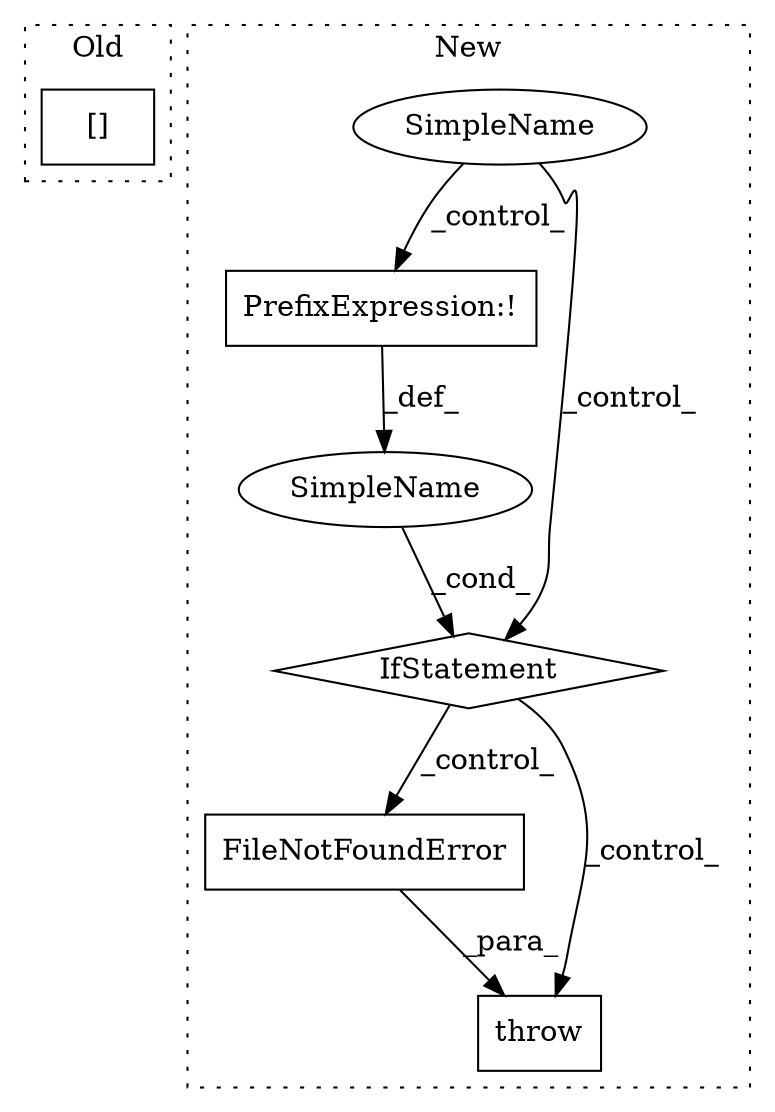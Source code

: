 digraph G {
subgraph cluster0 {
1 [label="[]" a="2" s="322,345" l="11,1" shape="box"];
label = "Old";
style="dotted";
}
subgraph cluster1 {
2 [label="FileNotFoundError" a="32" s="398,461" l="18,1" shape="box"];
3 [label="throw" a="53" s="392" l="6" shape="box"];
4 [label="PrefixExpression:!" a="38" s="361" l="1" shape="box"];
5 [label="SimpleName" a="42" s="" l="" shape="ellipse"];
6 [label="SimpleName" a="42" s="" l="" shape="ellipse"];
7 [label="IfStatement" a="25" s="357,382" l="4,2" shape="diamond"];
label = "New";
style="dotted";
}
2 -> 3 [label="_para_"];
4 -> 5 [label="_def_"];
5 -> 7 [label="_cond_"];
6 -> 4 [label="_control_"];
6 -> 7 [label="_control_"];
7 -> 2 [label="_control_"];
7 -> 3 [label="_control_"];
}